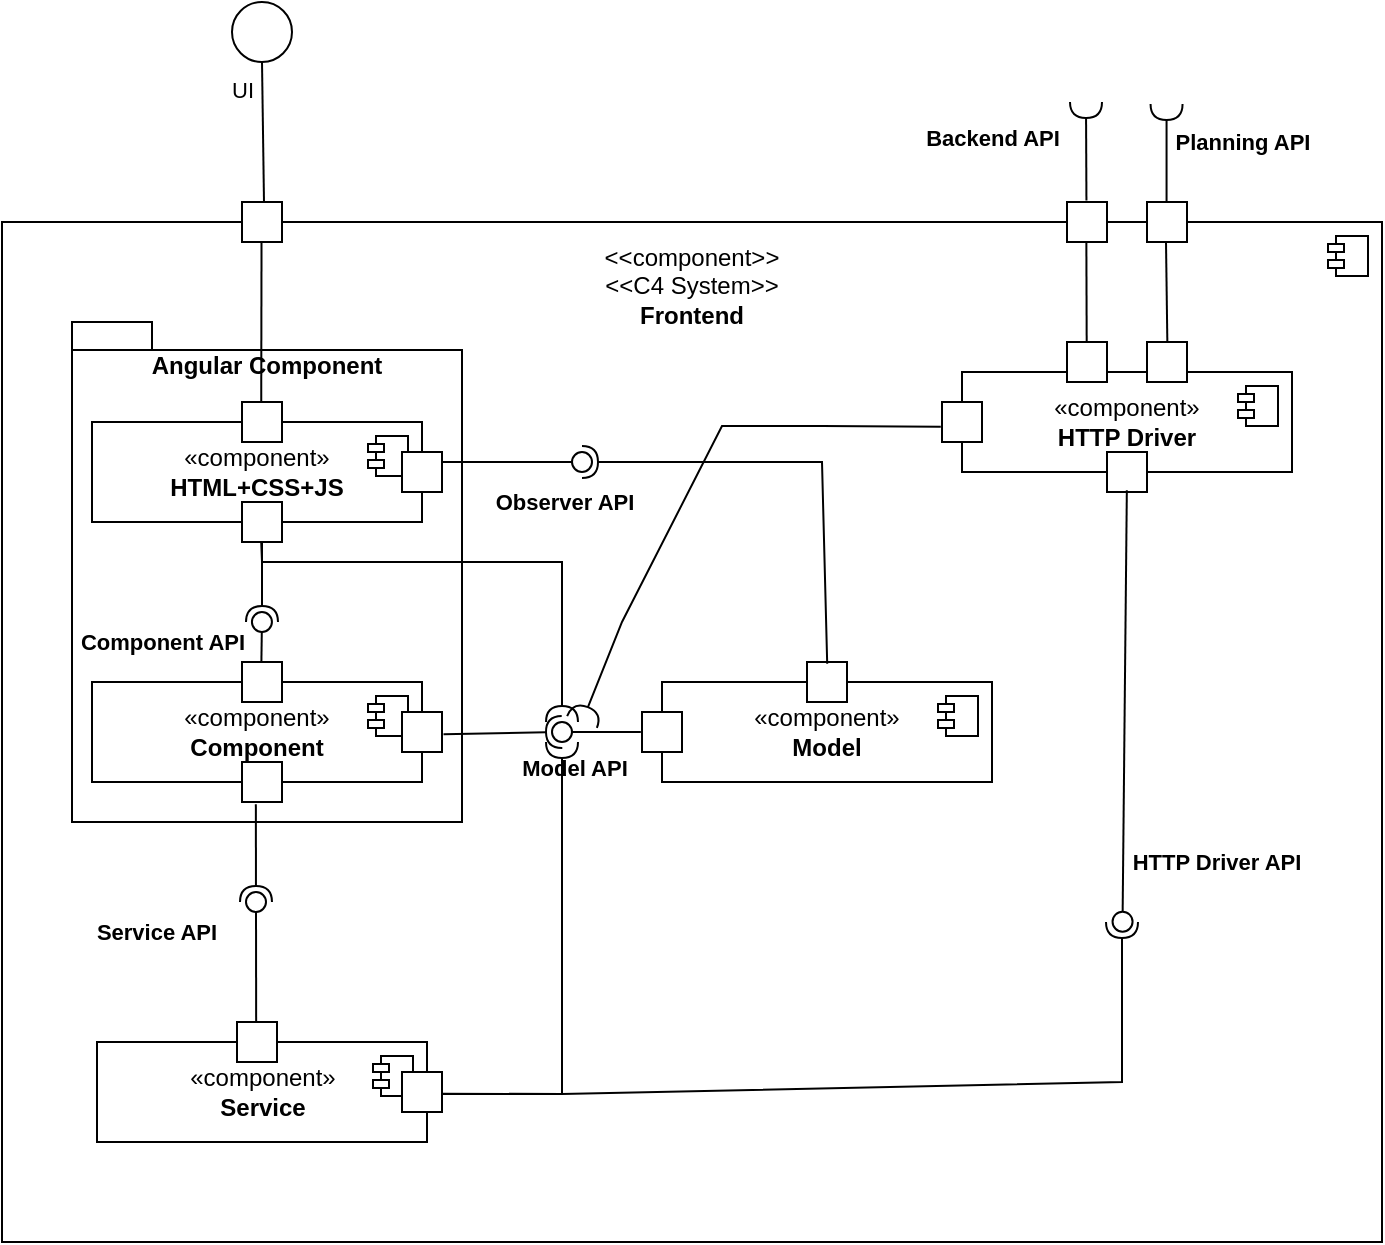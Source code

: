<mxfile version="24.1.0" type="device">
  <diagram name="Página-1" id="HnM5bIwWVijFqjH4xQIT">
    <mxGraphModel dx="868" dy="1035" grid="1" gridSize="10" guides="1" tooltips="1" connect="1" arrows="1" fold="1" page="1" pageScale="1" pageWidth="827" pageHeight="1169" math="0" shadow="0">
      <root>
        <mxCell id="0" />
        <mxCell id="1" parent="0" />
        <mxCell id="9hvnd5XY3FECfgj-unJh-1" value="&amp;lt;&amp;lt;component&amp;gt;&amp;gt;&lt;div&gt;&amp;lt;&amp;lt;C4 System&amp;gt;&amp;gt;&lt;br&gt;&lt;b&gt;Frontend&lt;/b&gt;&lt;/div&gt;&lt;div&gt;&lt;b&gt;&lt;br&gt;&lt;/b&gt;&lt;/div&gt;&lt;div&gt;&lt;b&gt;&lt;br&gt;&lt;/b&gt;&lt;/div&gt;&lt;div&gt;&lt;b&gt;&lt;br&gt;&lt;/b&gt;&lt;/div&gt;&lt;div&gt;&lt;b&gt;&lt;br&gt;&lt;/b&gt;&lt;/div&gt;&lt;div&gt;&lt;b&gt;&lt;br&gt;&lt;/b&gt;&lt;/div&gt;&lt;div&gt;&lt;b&gt;&lt;br&gt;&lt;/b&gt;&lt;/div&gt;&lt;div&gt;&lt;b&gt;&lt;br&gt;&lt;/b&gt;&lt;/div&gt;&lt;div&gt;&lt;b&gt;&lt;br&gt;&lt;/b&gt;&lt;/div&gt;&lt;div&gt;&lt;b&gt;&lt;br&gt;&lt;/b&gt;&lt;/div&gt;&lt;div&gt;&lt;b&gt;&lt;br&gt;&lt;/b&gt;&lt;/div&gt;&lt;div&gt;&lt;b&gt;&lt;br&gt;&lt;/b&gt;&lt;/div&gt;&lt;div&gt;&lt;b&gt;&lt;br&gt;&lt;/b&gt;&lt;/div&gt;&lt;div&gt;&lt;b&gt;&lt;br&gt;&lt;/b&gt;&lt;/div&gt;&lt;div&gt;&lt;b&gt;&lt;br&gt;&lt;/b&gt;&lt;/div&gt;&lt;div&gt;&lt;b&gt;&lt;br&gt;&lt;/b&gt;&lt;/div&gt;&lt;div&gt;&lt;b&gt;&lt;br&gt;&lt;/b&gt;&lt;/div&gt;&lt;div&gt;&lt;b&gt;&lt;br&gt;&lt;/b&gt;&lt;/div&gt;&lt;div&gt;&lt;b&gt;&lt;br&gt;&lt;/b&gt;&lt;/div&gt;&lt;div&gt;&lt;b&gt;&lt;br&gt;&lt;/b&gt;&lt;/div&gt;&lt;div&gt;&lt;b&gt;&lt;br&gt;&lt;/b&gt;&lt;/div&gt;&lt;div&gt;&lt;b&gt;&lt;br&gt;&lt;/b&gt;&lt;/div&gt;&lt;div&gt;&lt;b&gt;&lt;br&gt;&lt;/b&gt;&lt;/div&gt;&lt;div&gt;&lt;b&gt;&lt;br&gt;&lt;/b&gt;&lt;/div&gt;&lt;div&gt;&lt;b&gt;&lt;br&gt;&lt;/b&gt;&lt;/div&gt;&lt;div&gt;&lt;b&gt;&lt;br&gt;&lt;/b&gt;&lt;/div&gt;&lt;div&gt;&lt;b&gt;&lt;br&gt;&lt;/b&gt;&lt;/div&gt;&lt;div&gt;&lt;b&gt;&lt;br&gt;&lt;/b&gt;&lt;/div&gt;&lt;div&gt;&lt;b&gt;&lt;br&gt;&lt;/b&gt;&lt;/div&gt;&lt;div&gt;&lt;b&gt;&lt;br&gt;&lt;/b&gt;&lt;/div&gt;&lt;div&gt;&lt;b&gt;&lt;br&gt;&lt;/b&gt;&lt;/div&gt;&lt;div&gt;&lt;br&gt;&lt;/div&gt;" style="html=1;dropTarget=0;whiteSpace=wrap;" parent="1" vertex="1">
          <mxGeometry x="220" y="280" width="690" height="510" as="geometry" />
        </mxCell>
        <mxCell id="9hvnd5XY3FECfgj-unJh-2" value="" style="shape=module;jettyWidth=8;jettyHeight=4;" parent="9hvnd5XY3FECfgj-unJh-1" vertex="1">
          <mxGeometry x="1" width="20" height="20" relative="1" as="geometry">
            <mxPoint x="-27" y="7" as="offset" />
          </mxGeometry>
        </mxCell>
        <mxCell id="9hvnd5XY3FECfgj-unJh-5" value="" style="verticalLabelPosition=bottom;verticalAlign=top;html=1;shape=mxgraph.basic.rect;fillColor2=none;strokeWidth=1;size=20;indent=5;" parent="1" vertex="1">
          <mxGeometry x="340" y="270" width="20" height="20" as="geometry" />
        </mxCell>
        <mxCell id="YtNtoetQPvMVZuGuoTsO-4" value="" style="ellipse;whiteSpace=wrap;html=1;aspect=fixed;" parent="1" vertex="1">
          <mxGeometry x="335" y="170" width="30" height="30" as="geometry" />
        </mxCell>
        <mxCell id="YtNtoetQPvMVZuGuoTsO-8" value="" style="endArrow=none;html=1;rounded=0;entryX=0.5;entryY=1;entryDx=0;entryDy=0;exitX=0.55;exitY=0.011;exitDx=0;exitDy=0;exitPerimeter=0;" parent="1" source="9hvnd5XY3FECfgj-unJh-5" target="YtNtoetQPvMVZuGuoTsO-4" edge="1">
          <mxGeometry width="50" height="50" relative="1" as="geometry">
            <mxPoint x="320" y="280" as="sourcePoint" />
            <mxPoint x="370" y="230" as="targetPoint" />
          </mxGeometry>
        </mxCell>
        <mxCell id="YtNtoetQPvMVZuGuoTsO-10" value="UI" style="edgeLabel;html=1;align=center;verticalAlign=middle;resizable=0;points=[];" parent="YtNtoetQPvMVZuGuoTsO-8" vertex="1" connectable="0">
          <mxGeometry x="0.73" y="1" relative="1" as="geometry">
            <mxPoint x="-9" y="4" as="offset" />
          </mxGeometry>
        </mxCell>
        <mxCell id="wSHBW0nhXPku2883KESJ-3" value="Angular Component&lt;div&gt;&lt;br&gt;&lt;/div&gt;&lt;div&gt;&lt;br&gt;&lt;/div&gt;&lt;div&gt;&lt;br&gt;&lt;/div&gt;&lt;div&gt;&lt;br&gt;&lt;/div&gt;&lt;div&gt;&lt;br&gt;&lt;/div&gt;&lt;div&gt;&lt;br&gt;&lt;/div&gt;&lt;div&gt;&lt;br&gt;&lt;/div&gt;&lt;div&gt;&lt;br&gt;&lt;/div&gt;&lt;div&gt;&lt;br&gt;&lt;/div&gt;&lt;div&gt;&lt;br&gt;&lt;/div&gt;&lt;div&gt;&lt;br&gt;&lt;/div&gt;&lt;div&gt;&lt;br&gt;&lt;/div&gt;&lt;div&gt;&lt;br&gt;&lt;/div&gt;&lt;div&gt;&lt;br&gt;&lt;/div&gt;&lt;div&gt;&lt;br&gt;&lt;/div&gt;" style="shape=folder;fontStyle=1;spacingTop=10;tabWidth=40;tabHeight=14;tabPosition=left;html=1;whiteSpace=wrap;" vertex="1" parent="1">
          <mxGeometry x="255" y="330" width="195" height="250" as="geometry" />
        </mxCell>
        <mxCell id="wSHBW0nhXPku2883KESJ-4" value="«component»&lt;br&gt;&lt;div&gt;&lt;b&gt;HTML+CSS+JS&lt;/b&gt;&lt;/div&gt;" style="html=1;dropTarget=0;whiteSpace=wrap;" vertex="1" parent="1">
          <mxGeometry x="265" y="380" width="165" height="50" as="geometry" />
        </mxCell>
        <mxCell id="wSHBW0nhXPku2883KESJ-5" value="" style="shape=module;jettyWidth=8;jettyHeight=4;" vertex="1" parent="wSHBW0nhXPku2883KESJ-4">
          <mxGeometry x="1" width="20" height="20" relative="1" as="geometry">
            <mxPoint x="-27" y="7" as="offset" />
          </mxGeometry>
        </mxCell>
        <mxCell id="wSHBW0nhXPku2883KESJ-6" value="" style="verticalLabelPosition=bottom;verticalAlign=top;html=1;shape=mxgraph.basic.rect;fillColor2=none;strokeWidth=1;size=20;indent=5;" vertex="1" parent="1">
          <mxGeometry x="340" y="370" width="20" height="20" as="geometry" />
        </mxCell>
        <mxCell id="ooqkrZ7QVD6ZfjdskcqB-4" value="" style="endArrow=none;html=1;rounded=0;exitX=0.481;exitY=-0.015;exitDx=0;exitDy=0;exitPerimeter=0;entryX=0.488;entryY=1.026;entryDx=0;entryDy=0;entryPerimeter=0;" parent="1" source="wSHBW0nhXPku2883KESJ-6" target="9hvnd5XY3FECfgj-unJh-5" edge="1">
          <mxGeometry width="50" height="50" relative="1" as="geometry">
            <mxPoint x="349.76" y="310.3" as="sourcePoint" />
            <mxPoint x="460" y="320" as="targetPoint" />
          </mxGeometry>
        </mxCell>
        <mxCell id="wSHBW0nhXPku2883KESJ-7" value="" style="verticalLabelPosition=bottom;verticalAlign=top;html=1;shape=mxgraph.basic.rect;fillColor2=none;strokeWidth=1;size=20;indent=5;" vertex="1" parent="1">
          <mxGeometry x="340" y="420" width="20" height="20" as="geometry" />
        </mxCell>
        <mxCell id="wSHBW0nhXPku2883KESJ-8" value="«component»&lt;br&gt;&lt;div&gt;&lt;b&gt;Component&lt;/b&gt;&lt;/div&gt;" style="html=1;dropTarget=0;whiteSpace=wrap;" vertex="1" parent="1">
          <mxGeometry x="265" y="510" width="165" height="50" as="geometry" />
        </mxCell>
        <mxCell id="wSHBW0nhXPku2883KESJ-9" value="" style="shape=module;jettyWidth=8;jettyHeight=4;" vertex="1" parent="wSHBW0nhXPku2883KESJ-8">
          <mxGeometry x="1" width="20" height="20" relative="1" as="geometry">
            <mxPoint x="-27" y="7" as="offset" />
          </mxGeometry>
        </mxCell>
        <mxCell id="wSHBW0nhXPku2883KESJ-10" value="" style="verticalLabelPosition=bottom;verticalAlign=top;html=1;shape=mxgraph.basic.rect;fillColor2=none;strokeWidth=1;size=20;indent=5;" vertex="1" parent="1">
          <mxGeometry x="420" y="395" width="20" height="20" as="geometry" />
        </mxCell>
        <mxCell id="wSHBW0nhXPku2883KESJ-11" value="" style="verticalLabelPosition=bottom;verticalAlign=top;html=1;shape=mxgraph.basic.rect;fillColor2=none;strokeWidth=1;size=20;indent=5;" vertex="1" parent="1">
          <mxGeometry x="340" y="500" width="20" height="20" as="geometry" />
        </mxCell>
        <mxCell id="wSHBW0nhXPku2883KESJ-12" value="" style="verticalLabelPosition=bottom;verticalAlign=top;html=1;shape=mxgraph.basic.rect;fillColor2=none;strokeWidth=1;size=0;indent=5;" vertex="1" parent="1">
          <mxGeometry x="340" y="550" width="20" height="20" as="geometry" />
        </mxCell>
        <mxCell id="wSHBW0nhXPku2883KESJ-13" value="" style="verticalLabelPosition=bottom;verticalAlign=top;html=1;shape=mxgraph.basic.rect;fillColor2=none;strokeWidth=1;size=20;indent=5;" vertex="1" parent="1">
          <mxGeometry x="420" y="525" width="20" height="20" as="geometry" />
        </mxCell>
        <mxCell id="wSHBW0nhXPku2883KESJ-14" value="«component»&lt;br&gt;&lt;div&gt;&lt;b&gt;Model&lt;/b&gt;&lt;span style=&quot;color: rgba(0, 0, 0, 0); font-family: monospace; font-size: 0px; text-align: start; text-wrap: nowrap; background-color: initial;&quot;&gt;%3CmxGraphModel%3E%3Croot%3E%3CmxCell%20id%3D%220%22%2F%3E%3CmxCell%20id%3D%221%22%20parent%3D%220%22%2F%3E%3CmxCell%20id%3D%222%22%20value%3D%22%C2%ABcomponent%C2%BB%26lt%3Bbr%26gt%3B%26lt%3Bdiv%26gt%3B%26lt%3Bb%26gt%3BHTML%2BCSS%2BJS%26lt%3B%2Fb%26gt%3B%26lt%3B%2Fdiv%26gt%3B%22%20style%3D%22html%3D1%3BdropTarget%3D0%3BwhiteSpace%3Dwrap%3B%22%20vertex%3D%221%22%20parent%3D%221%22%3E%3CmxGeometry%20x%3D%22265%22%20y%3D%22380%22%20width%3D%22165%22%20height%3D%2250%22%20as%3D%22geometry%22%2F%3E%3C%2FmxCell%3E%3CmxCell%20id%3D%223%22%20value%3D%22%22%20style%3D%22shape%3Dmodule%3BjettyWidth%3D8%3BjettyHeight%3D4%3B%22%20vertex%3D%221%22%20parent%3D%222%22%3E%3CmxGeometry%20x%3D%221%22%20width%3D%2220%22%20height%3D%2220%22%20relative%3D%221%22%20as%3D%22geometry%22%3E%3CmxPoint%20x%3D%22-27%22%20y%3D%227%22%20as%3D%22offset%22%2F%3E%3C%2FmxGeometry%3E%3C%2FmxCell%3E%3C%2Froot%3E%3C%2FmxGraphModel%3E&lt;/span&gt;&lt;span style=&quot;color: rgba(0, 0, 0, 0); font-family: monospace; font-size: 0px; text-align: start; text-wrap: nowrap; background-color: initial;&quot;&gt;%3CmxGraphModel%3E%3Croot%3E%3CmxCell%20id%3D%220%22%2F%3E%3CmxCell%20id%3D%221%22%20parent%3D%220%22%2F%3E%3CmxCell%20id%3D%222%22%20value%3D%22%C2%ABcomponent%C2%BB%26lt%3Bbr%26gt%3B%26lt%3Bdiv%26gt%3B%26lt%3Bb%26gt%3BHTML%2BCSS%2BJS%26lt%3B%2Fb%26gt%3B%26lt%3B%2Fdiv%26gt%3B%22%20style%3D%22html%3D1%3BdropTarget%3D0%3BwhiteSpace%3Dwrap%3B%22%20vertex%3D%221%22%20parent%3D%221%22%3E%3CmxGeometry%20x%3D%22265%22%20y%3D%22380%22%20width%3D%22165%22%20height%3D%2250%22%20as%3D%22geometry%22%2F%3E%3C%2FmxCell%3E%3CmxCell%20id%3D%223%22%20value%3D%22%22%20style%3D%22shape%3Dmodule%3BjettyWidth%3D8%3BjettyHeight%3D4%3B%22%20vertex%3D%221%22%20parent%3D%222%22%3E%3CmxGeometry%20x%3D%221%22%20width%3D%2220%22%20height%3D%2220%22%20relative%3D%221%22%20as%3D%22geometry%22%3E%3CmxPoint%20x%3D%22-27%22%20y%3D%227%22%20as%3D%22offset%22%2F%3E%3C%2FmxGeometry%3E%3C%2FmxCell%3E%3C%2Froot%3E%3C%2FmxGraphModel%3E&lt;/span&gt;&lt;/div&gt;" style="html=1;dropTarget=0;whiteSpace=wrap;" vertex="1" parent="1">
          <mxGeometry x="550" y="510" width="165" height="50" as="geometry" />
        </mxCell>
        <mxCell id="wSHBW0nhXPku2883KESJ-15" value="" style="shape=module;jettyWidth=8;jettyHeight=4;" vertex="1" parent="wSHBW0nhXPku2883KESJ-14">
          <mxGeometry x="1" width="20" height="20" relative="1" as="geometry">
            <mxPoint x="-27" y="7" as="offset" />
          </mxGeometry>
        </mxCell>
        <mxCell id="wSHBW0nhXPku2883KESJ-16" value="«component»&lt;br&gt;&lt;div&gt;&lt;b&gt;Service&lt;/b&gt;&lt;span style=&quot;color: rgba(0, 0, 0, 0); font-family: monospace; font-size: 0px; text-align: start; text-wrap: nowrap; background-color: initial;&quot;&gt;%3CmxGraphModel%3E%3Croot%3E%3CmxCell%20id%3D%220%22%2F%3E%3CmxCell%20id%3D%221%22%20parent%3D%220%22%2F%3E%3CmxCell%20id%3D%222%22%20value%3D%22%C2%ABcomponent%C2%BB%26lt%3Bbr%26gt%3B%26lt%3Bdiv%26gt%3B%26lt%3Bb%26gt%3BHTML%2BCSS%2BJS%26lt%3B%2Fb%26gt%3B%26lt%3B%2Fdiv%26gt%3B%22%20style%3D%22html%3D1%3BdropTarget%3D0%3BwhiteSpace%3Dwrap%3B%22%20vertex%3D%221%22%20parent%3D%221%22%3E%3CmxGeometry%20x%3D%22265%22%20y%3D%22380%22%20width%3D%22165%22%20height%3D%2250%22%20as%3D%22geometry%22%2F%3E%3C%2FmxCell%3E%3CmxCell%20id%3D%223%22%20value%3D%22%22%20style%3D%22shape%3Dmodule%3BjettyWidth%3D8%3BjettyHeight%3D4%3B%22%20vertex%3D%221%22%20parent%3D%222%22%3E%3CmxGeometry%20x%3D%221%22%20width%3D%2220%22%20height%3D%2220%22%20relative%3D%221%22%20as%3D%22geometry%22%3E%3CmxPoint%20x%3D%22-27%22%20y%3D%227%22%20as%3D%22offset%22%2F%3E%3C%2FmxGeometry%3E%3C%2FmxCell%3E%3C%2Froot%3E%3C%2FmxGraphModel%3E&lt;/span&gt;&lt;/div&gt;" style="html=1;dropTarget=0;whiteSpace=wrap;" vertex="1" parent="1">
          <mxGeometry x="267.5" y="690" width="165" height="50" as="geometry" />
        </mxCell>
        <mxCell id="wSHBW0nhXPku2883KESJ-17" value="" style="shape=module;jettyWidth=8;jettyHeight=4;" vertex="1" parent="wSHBW0nhXPku2883KESJ-16">
          <mxGeometry x="1" width="20" height="20" relative="1" as="geometry">
            <mxPoint x="-27" y="7" as="offset" />
          </mxGeometry>
        </mxCell>
        <mxCell id="wSHBW0nhXPku2883KESJ-18" value="«component»&lt;br&gt;&lt;div&gt;&lt;b&gt;HTTP Driver&lt;/b&gt;&lt;/div&gt;" style="html=1;dropTarget=0;whiteSpace=wrap;" vertex="1" parent="1">
          <mxGeometry x="700" y="355" width="165" height="50" as="geometry" />
        </mxCell>
        <mxCell id="wSHBW0nhXPku2883KESJ-19" value="" style="shape=module;jettyWidth=8;jettyHeight=4;" vertex="1" parent="wSHBW0nhXPku2883KESJ-18">
          <mxGeometry x="1" width="20" height="20" relative="1" as="geometry">
            <mxPoint x="-27" y="7" as="offset" />
          </mxGeometry>
        </mxCell>
        <mxCell id="wSHBW0nhXPku2883KESJ-20" value="" style="verticalLabelPosition=bottom;verticalAlign=top;html=1;shape=mxgraph.basic.rect;fillColor2=none;strokeWidth=1;size=20;indent=5;" vertex="1" parent="1">
          <mxGeometry x="540" y="525" width="20" height="20" as="geometry" />
        </mxCell>
        <mxCell id="wSHBW0nhXPku2883KESJ-21" value="" style="verticalLabelPosition=bottom;verticalAlign=top;html=1;shape=mxgraph.basic.rect;fillColor2=none;strokeWidth=1;size=20;indent=5;" vertex="1" parent="1">
          <mxGeometry x="622.5" y="500" width="20" height="20" as="geometry" />
        </mxCell>
        <mxCell id="wSHBW0nhXPku2883KESJ-22" value="" style="verticalLabelPosition=bottom;verticalAlign=top;html=1;shape=mxgraph.basic.rect;fillColor2=none;strokeWidth=1;size=0;indent=5;" vertex="1" parent="1">
          <mxGeometry x="337.5" y="680" width="20" height="20" as="geometry" />
        </mxCell>
        <mxCell id="wSHBW0nhXPku2883KESJ-23" value="" style="verticalLabelPosition=bottom;verticalAlign=top;html=1;shape=mxgraph.basic.rect;fillColor2=none;strokeWidth=1;size=20;indent=5;" vertex="1" parent="1">
          <mxGeometry x="420" y="705" width="20" height="20" as="geometry" />
        </mxCell>
        <mxCell id="wSHBW0nhXPku2883KESJ-24" value="" style="verticalLabelPosition=bottom;verticalAlign=top;html=1;shape=mxgraph.basic.rect;fillColor2=none;strokeWidth=1;size=20;indent=5;" vertex="1" parent="1">
          <mxGeometry x="772.5" y="395" width="20" height="20" as="geometry" />
        </mxCell>
        <mxCell id="wSHBW0nhXPku2883KESJ-25" value="" style="verticalLabelPosition=bottom;verticalAlign=top;html=1;shape=mxgraph.basic.rect;fillColor2=none;strokeWidth=1;size=20;indent=5;" vertex="1" parent="1">
          <mxGeometry x="690" y="370" width="20" height="20" as="geometry" />
        </mxCell>
        <mxCell id="wSHBW0nhXPku2883KESJ-26" value="" style="verticalLabelPosition=bottom;verticalAlign=top;html=1;shape=mxgraph.basic.rect;fillColor2=none;strokeWidth=1;size=10;indent=5;" vertex="1" parent="1">
          <mxGeometry x="752.5" y="340" width="20" height="20" as="geometry" />
        </mxCell>
        <mxCell id="wSHBW0nhXPku2883KESJ-27" value="" style="verticalLabelPosition=bottom;verticalAlign=top;html=1;shape=mxgraph.basic.rect;fillColor2=none;strokeWidth=1;size=20;indent=5;" vertex="1" parent="1">
          <mxGeometry x="792.5" y="340" width="20" height="20" as="geometry" />
        </mxCell>
        <mxCell id="wSHBW0nhXPku2883KESJ-28" value="" style="rounded=0;orthogonalLoop=1;jettySize=auto;html=1;endArrow=halfCircle;endFill=0;endSize=6;strokeWidth=1;sketch=0;exitX=0.505;exitY=0.046;exitDx=0;exitDy=0;exitPerimeter=0;" edge="1" parent="1" source="wSHBW0nhXPku2883KESJ-21">
          <mxGeometry relative="1" as="geometry">
            <mxPoint x="510" y="485" as="sourcePoint" />
            <mxPoint x="510" y="400" as="targetPoint" />
            <Array as="points">
              <mxPoint x="630" y="400" />
            </Array>
          </mxGeometry>
        </mxCell>
        <mxCell id="wSHBW0nhXPku2883KESJ-29" value="" style="rounded=0;orthogonalLoop=1;jettySize=auto;html=1;endArrow=oval;endFill=0;sketch=0;sourcePerimeterSpacing=0;targetPerimeterSpacing=0;endSize=10;exitX=1;exitY=0.25;exitDx=0;exitDy=0;exitPerimeter=0;" edge="1" parent="1" source="wSHBW0nhXPku2883KESJ-10">
          <mxGeometry relative="1" as="geometry">
            <mxPoint x="470" y="485" as="sourcePoint" />
            <mxPoint x="510" y="400" as="targetPoint" />
          </mxGeometry>
        </mxCell>
        <mxCell id="wSHBW0nhXPku2883KESJ-31" value="&lt;b&gt;Observer API&lt;/b&gt;" style="edgeLabel;html=1;align=center;verticalAlign=middle;resizable=0;points=[];" vertex="1" connectable="0" parent="wSHBW0nhXPku2883KESJ-29">
          <mxGeometry x="0.725" y="-1" relative="1" as="geometry">
            <mxPoint y="19" as="offset" />
          </mxGeometry>
        </mxCell>
        <mxCell id="wSHBW0nhXPku2883KESJ-30" value="" style="ellipse;whiteSpace=wrap;html=1;align=center;aspect=fixed;fillColor=none;strokeColor=none;resizable=0;perimeter=centerPerimeter;rotatable=0;allowArrows=0;points=[];outlineConnect=1;" vertex="1" parent="1">
          <mxGeometry x="485" y="480" width="10" height="10" as="geometry" />
        </mxCell>
        <mxCell id="wSHBW0nhXPku2883KESJ-32" value="" style="rounded=0;orthogonalLoop=1;jettySize=auto;html=1;endArrow=oval;endFill=0;sketch=0;sourcePerimeterSpacing=0;targetPerimeterSpacing=0;endSize=10;exitX=-0.029;exitY=0.5;exitDx=0;exitDy=0;exitPerimeter=0;" edge="1" parent="1" source="wSHBW0nhXPku2883KESJ-20">
          <mxGeometry relative="1" as="geometry">
            <mxPoint x="450" y="509.29" as="sourcePoint" />
            <mxPoint x="500" y="535" as="targetPoint" />
          </mxGeometry>
        </mxCell>
        <mxCell id="wSHBW0nhXPku2883KESJ-33" value="&lt;b&gt;Model API&lt;/b&gt;" style="edgeLabel;html=1;align=center;verticalAlign=middle;resizable=0;points=[];" vertex="1" connectable="0" parent="wSHBW0nhXPku2883KESJ-32">
          <mxGeometry x="0.725" y="-1" relative="1" as="geometry">
            <mxPoint y="19" as="offset" />
          </mxGeometry>
        </mxCell>
        <mxCell id="wSHBW0nhXPku2883KESJ-36" value="" style="rounded=0;orthogonalLoop=1;jettySize=auto;html=1;endArrow=halfCircle;endFill=0;endSize=6;strokeWidth=1;sketch=0;exitX=0.481;exitY=1.013;exitDx=0;exitDy=0;exitPerimeter=0;" edge="1" parent="1" source="wSHBW0nhXPku2883KESJ-7">
          <mxGeometry relative="1" as="geometry">
            <mxPoint x="643" y="511" as="sourcePoint" />
            <mxPoint x="500" y="530" as="targetPoint" />
            <Array as="points">
              <mxPoint x="350" y="450" />
              <mxPoint x="500" y="450" />
            </Array>
          </mxGeometry>
        </mxCell>
        <mxCell id="wSHBW0nhXPku2883KESJ-37" value="" style="rounded=0;orthogonalLoop=1;jettySize=auto;html=1;endArrow=halfCircle;endFill=0;endSize=6;strokeWidth=1;sketch=0;exitX=1.038;exitY=0.555;exitDx=0;exitDy=0;exitPerimeter=0;" edge="1" parent="1" source="wSHBW0nhXPku2883KESJ-13">
          <mxGeometry relative="1" as="geometry">
            <mxPoint x="403" y="610.5" as="sourcePoint" />
            <mxPoint x="500" y="535" as="targetPoint" />
            <Array as="points" />
          </mxGeometry>
        </mxCell>
        <mxCell id="wSHBW0nhXPku2883KESJ-38" value="" style="rounded=0;orthogonalLoop=1;jettySize=auto;html=1;endArrow=halfCircle;endFill=0;endSize=6;strokeWidth=1;sketch=0;exitX=0.995;exitY=0.543;exitDx=0;exitDy=0;exitPerimeter=0;" edge="1" parent="1" source="wSHBW0nhXPku2883KESJ-23">
          <mxGeometry relative="1" as="geometry">
            <mxPoint x="643" y="511" as="sourcePoint" />
            <mxPoint x="500" y="540" as="targetPoint" />
            <Array as="points">
              <mxPoint x="500" y="716" />
            </Array>
          </mxGeometry>
        </mxCell>
        <mxCell id="wSHBW0nhXPku2883KESJ-39" value="" style="rounded=0;orthogonalLoop=1;jettySize=auto;html=1;endArrow=oval;endFill=0;sketch=0;sourcePerimeterSpacing=0;targetPerimeterSpacing=0;endSize=10;exitX=0.485;exitY=-0.012;exitDx=0;exitDy=0;exitPerimeter=0;entryX=0.487;entryY=0.6;entryDx=0;entryDy=0;entryPerimeter=0;" edge="1" parent="1" source="wSHBW0nhXPku2883KESJ-11" target="wSHBW0nhXPku2883KESJ-3">
          <mxGeometry relative="1" as="geometry">
            <mxPoint x="365" y="534.7" as="sourcePoint" />
            <mxPoint x="326" y="534.7" as="targetPoint" />
          </mxGeometry>
        </mxCell>
        <mxCell id="wSHBW0nhXPku2883KESJ-40" value="&lt;b&gt;Component API&lt;/b&gt;" style="edgeLabel;html=1;align=center;verticalAlign=middle;resizable=0;points=[];" vertex="1" connectable="0" parent="wSHBW0nhXPku2883KESJ-39">
          <mxGeometry x="0.725" y="-1" relative="1" as="geometry">
            <mxPoint x="-51" y="7" as="offset" />
          </mxGeometry>
        </mxCell>
        <mxCell id="wSHBW0nhXPku2883KESJ-41" value="" style="rounded=0;orthogonalLoop=1;jettySize=auto;html=1;endArrow=halfCircle;endFill=0;endSize=6;strokeWidth=1;sketch=0;exitX=0.5;exitY=1;exitDx=0;exitDy=0;exitPerimeter=0;" edge="1" parent="1" source="wSHBW0nhXPku2883KESJ-7">
          <mxGeometry relative="1" as="geometry">
            <mxPoint x="643" y="511" as="sourcePoint" />
            <mxPoint x="350" y="480" as="targetPoint" />
            <Array as="points" />
          </mxGeometry>
        </mxCell>
        <mxCell id="wSHBW0nhXPku2883KESJ-42" value="" style="rounded=0;orthogonalLoop=1;jettySize=auto;html=1;endArrow=oval;endFill=0;sketch=0;sourcePerimeterSpacing=0;targetPerimeterSpacing=0;endSize=10;exitX=0.485;exitY=-0.012;exitDx=0;exitDy=0;exitPerimeter=0;" edge="1" parent="1">
          <mxGeometry relative="1" as="geometry">
            <mxPoint x="347.08" y="680" as="sourcePoint" />
            <mxPoint x="347" y="620" as="targetPoint" />
          </mxGeometry>
        </mxCell>
        <mxCell id="wSHBW0nhXPku2883KESJ-43" value="&lt;b&gt;Service API&lt;/b&gt;" style="edgeLabel;html=1;align=center;verticalAlign=middle;resizable=0;points=[];" vertex="1" connectable="0" parent="wSHBW0nhXPku2883KESJ-42">
          <mxGeometry x="0.725" y="-1" relative="1" as="geometry">
            <mxPoint x="-51" y="7" as="offset" />
          </mxGeometry>
        </mxCell>
        <mxCell id="wSHBW0nhXPku2883KESJ-44" value="" style="rounded=0;orthogonalLoop=1;jettySize=auto;html=1;endArrow=halfCircle;endFill=0;endSize=6;strokeWidth=1;sketch=0;exitX=0.346;exitY=1.057;exitDx=0;exitDy=0;exitPerimeter=0;" edge="1" parent="1" source="wSHBW0nhXPku2883KESJ-12">
          <mxGeometry relative="1" as="geometry">
            <mxPoint x="347.08" y="620" as="sourcePoint" />
            <mxPoint x="347" y="620" as="targetPoint" />
            <Array as="points" />
          </mxGeometry>
        </mxCell>
        <mxCell id="wSHBW0nhXPku2883KESJ-45" value="" style="rounded=0;orthogonalLoop=1;jettySize=auto;html=1;endArrow=halfCircle;endFill=0;endSize=6;strokeWidth=1;sketch=0;exitX=-0.03;exitY=0.62;exitDx=0;exitDy=0;exitPerimeter=0;" edge="1" parent="1" source="wSHBW0nhXPku2883KESJ-25">
          <mxGeometry relative="1" as="geometry">
            <mxPoint x="643" y="511" as="sourcePoint" />
            <mxPoint x="510" y="530" as="targetPoint" />
            <Array as="points">
              <mxPoint x="630" y="382" />
              <mxPoint x="580" y="382" />
              <mxPoint x="530" y="480" />
            </Array>
          </mxGeometry>
        </mxCell>
        <mxCell id="wSHBW0nhXPku2883KESJ-46" value="" style="rounded=0;orthogonalLoop=1;jettySize=auto;html=1;endArrow=oval;endFill=0;sketch=0;sourcePerimeterSpacing=0;targetPerimeterSpacing=0;endSize=10;exitX=0.496;exitY=0.958;exitDx=0;exitDy=0;exitPerimeter=0;entryX=0.812;entryY=0.686;entryDx=0;entryDy=0;entryPerimeter=0;" edge="1" parent="1" source="wSHBW0nhXPku2883KESJ-24" target="9hvnd5XY3FECfgj-unJh-1">
          <mxGeometry relative="1" as="geometry">
            <mxPoint x="772.5" y="454.47" as="sourcePoint" />
            <mxPoint x="842.5" y="454.47" as="targetPoint" />
          </mxGeometry>
        </mxCell>
        <mxCell id="wSHBW0nhXPku2883KESJ-47" value="&lt;b&gt;HTTP Driver API&lt;/b&gt;" style="edgeLabel;html=1;align=center;verticalAlign=middle;resizable=0;points=[];" vertex="1" connectable="0" parent="wSHBW0nhXPku2883KESJ-46">
          <mxGeometry x="0.725" y="-1" relative="1" as="geometry">
            <mxPoint x="47" as="offset" />
          </mxGeometry>
        </mxCell>
        <mxCell id="wSHBW0nhXPku2883KESJ-48" value="" style="rounded=0;orthogonalLoop=1;jettySize=auto;html=1;endArrow=halfCircle;endFill=0;endSize=6;strokeWidth=1;sketch=0;exitX=0.995;exitY=0.543;exitDx=0;exitDy=0;exitPerimeter=0;" edge="1" parent="1">
          <mxGeometry relative="1" as="geometry">
            <mxPoint x="440" y="716" as="sourcePoint" />
            <mxPoint x="780" y="630" as="targetPoint" />
            <Array as="points">
              <mxPoint x="500" y="716" />
              <mxPoint x="780" y="710" />
            </Array>
          </mxGeometry>
        </mxCell>
        <mxCell id="wSHBW0nhXPku2883KESJ-49" value="" style="verticalLabelPosition=bottom;verticalAlign=top;html=1;shape=mxgraph.basic.rect;fillColor2=none;strokeWidth=1;size=10;indent=5;" vertex="1" parent="1">
          <mxGeometry x="752.5" y="270" width="20" height="20" as="geometry" />
        </mxCell>
        <mxCell id="wSHBW0nhXPku2883KESJ-52" value="" style="verticalLabelPosition=bottom;verticalAlign=top;html=1;shape=mxgraph.basic.rect;fillColor2=none;strokeWidth=1;size=10;indent=5;" vertex="1" parent="1">
          <mxGeometry x="792.5" y="270" width="20" height="20" as="geometry" />
        </mxCell>
        <mxCell id="wSHBW0nhXPku2883KESJ-53" value="" style="endArrow=none;html=1;rounded=0;entryX=0.484;entryY=0.981;entryDx=0;entryDy=0;entryPerimeter=0;exitX=0.492;exitY=0.013;exitDx=0;exitDy=0;exitPerimeter=0;" edge="1" parent="1" source="wSHBW0nhXPku2883KESJ-26" target="wSHBW0nhXPku2883KESJ-49">
          <mxGeometry width="50" height="50" relative="1" as="geometry">
            <mxPoint x="750" y="430" as="sourcePoint" />
            <mxPoint x="800" y="380" as="targetPoint" />
          </mxGeometry>
        </mxCell>
        <mxCell id="wSHBW0nhXPku2883KESJ-54" value="" style="endArrow=none;html=1;rounded=0;entryX=0.438;entryY=1.087;entryDx=0;entryDy=0;entryPerimeter=0;exitX=0.509;exitY=0.017;exitDx=0;exitDy=0;exitPerimeter=0;" edge="1" parent="1" source="wSHBW0nhXPku2883KESJ-27">
          <mxGeometry width="50" height="50" relative="1" as="geometry">
            <mxPoint x="803" y="338" as="sourcePoint" />
            <mxPoint x="802" y="290" as="targetPoint" />
          </mxGeometry>
        </mxCell>
        <mxCell id="wSHBW0nhXPku2883KESJ-55" value="" style="rounded=0;orthogonalLoop=1;jettySize=auto;html=1;endArrow=halfCircle;endFill=0;endSize=6;strokeWidth=1;sketch=0;exitX=0.486;exitY=-0.039;exitDx=0;exitDy=0;exitPerimeter=0;" edge="1" parent="1" source="wSHBW0nhXPku2883KESJ-49">
          <mxGeometry relative="1" as="geometry">
            <mxPoint x="751.59" y="170" as="sourcePoint" />
            <mxPoint x="762" y="220" as="targetPoint" />
            <Array as="points" />
          </mxGeometry>
        </mxCell>
        <mxCell id="wSHBW0nhXPku2883KESJ-57" value="&lt;b&gt;Backend API&lt;/b&gt;" style="edgeLabel;html=1;align=center;verticalAlign=middle;resizable=0;points=[];" vertex="1" connectable="0" parent="wSHBW0nhXPku2883KESJ-55">
          <mxGeometry x="0.286" relative="1" as="geometry">
            <mxPoint x="-47" as="offset" />
          </mxGeometry>
        </mxCell>
        <mxCell id="wSHBW0nhXPku2883KESJ-56" value="" style="rounded=0;orthogonalLoop=1;jettySize=auto;html=1;endArrow=halfCircle;endFill=0;endSize=6;strokeWidth=1;sketch=0;exitX=0.486;exitY=-0.039;exitDx=0;exitDy=0;exitPerimeter=0;" edge="1" parent="1">
          <mxGeometry relative="1" as="geometry">
            <mxPoint x="802.28" y="270" as="sourcePoint" />
            <mxPoint x="802.28" y="221" as="targetPoint" />
            <Array as="points" />
          </mxGeometry>
        </mxCell>
        <mxCell id="wSHBW0nhXPku2883KESJ-58" value="&lt;b&gt;Planning API&lt;/b&gt;" style="edgeLabel;html=1;align=center;verticalAlign=middle;resizable=0;points=[];" vertex="1" connectable="0" parent="1">
          <mxGeometry x="839.998" y="240.001" as="geometry" />
        </mxCell>
      </root>
    </mxGraphModel>
  </diagram>
</mxfile>

